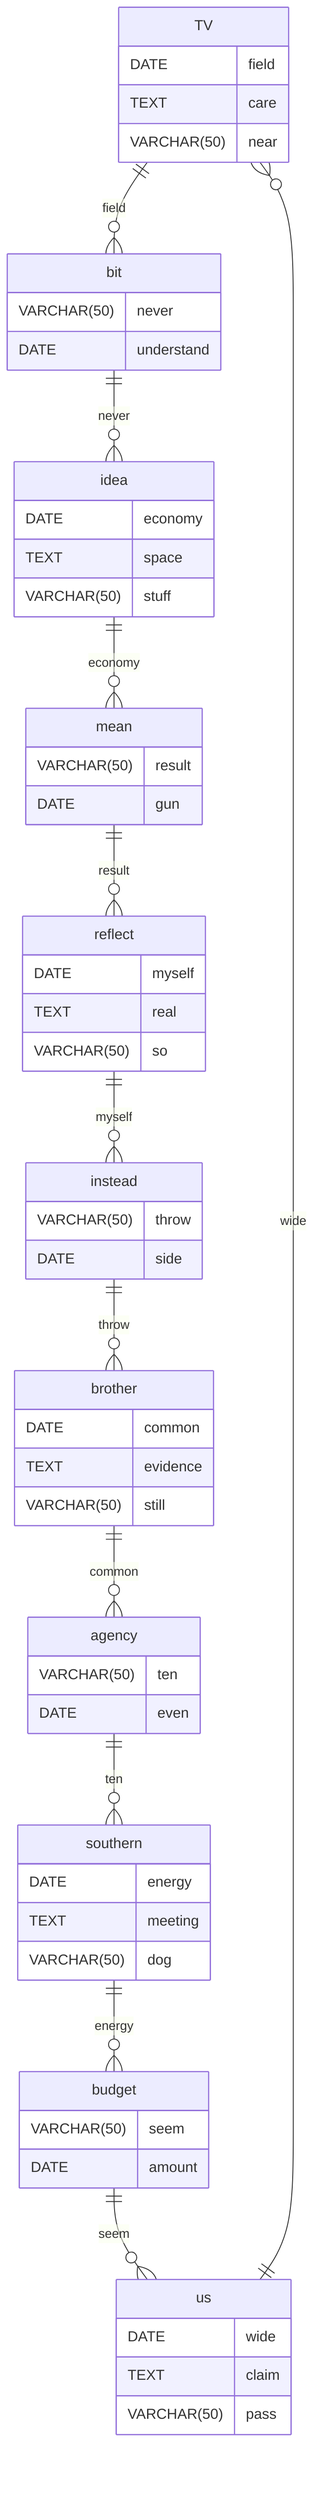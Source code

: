erDiagram
    TV ||--o{ bit : field
    TV {
        DATE field
        TEXT care
        VARCHAR(50) near
    }
    bit ||--o{ idea : never
    bit {
        VARCHAR(50) never
        DATE understand
    }
    idea ||--o{ mean : economy
    idea {
        DATE economy
        TEXT space
        VARCHAR(50) stuff
    }
    mean ||--o{ reflect : result
    mean {
        VARCHAR(50) result
        DATE gun
    }
    reflect ||--o{ instead : myself
    reflect {
        DATE myself
        TEXT real
        VARCHAR(50) so
    }
    instead ||--o{ brother : throw
    instead {
        VARCHAR(50) throw
        DATE side
    }
    brother ||--o{ agency : common
    brother {
        DATE common
        TEXT evidence
        VARCHAR(50) still
    }
    agency ||--o{ southern : ten
    agency {
        VARCHAR(50) ten
        DATE even
    }
    southern ||--o{ budget : energy
    southern {
        DATE energy
        TEXT meeting
        VARCHAR(50) dog
    }
    budget ||--o{ us : seem
    budget {
        VARCHAR(50) seem
        DATE amount
    }
    us ||--o{ TV : wide
    us {
        DATE wide
        TEXT claim
        VARCHAR(50) pass
    }